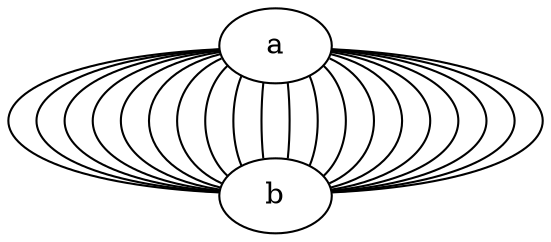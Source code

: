 graph {
    a -- b
    a -- b
    a -- b
    a -- b
    a -- b
    a -- b
    a -- b
    a -- b
    a -- b
    a -- b
    a -- b
    a -- b
    a -- b
    a -- b
    a -- b
    a -- b
    a -- b
    a -- b
    a -- b
    a -- b
}
